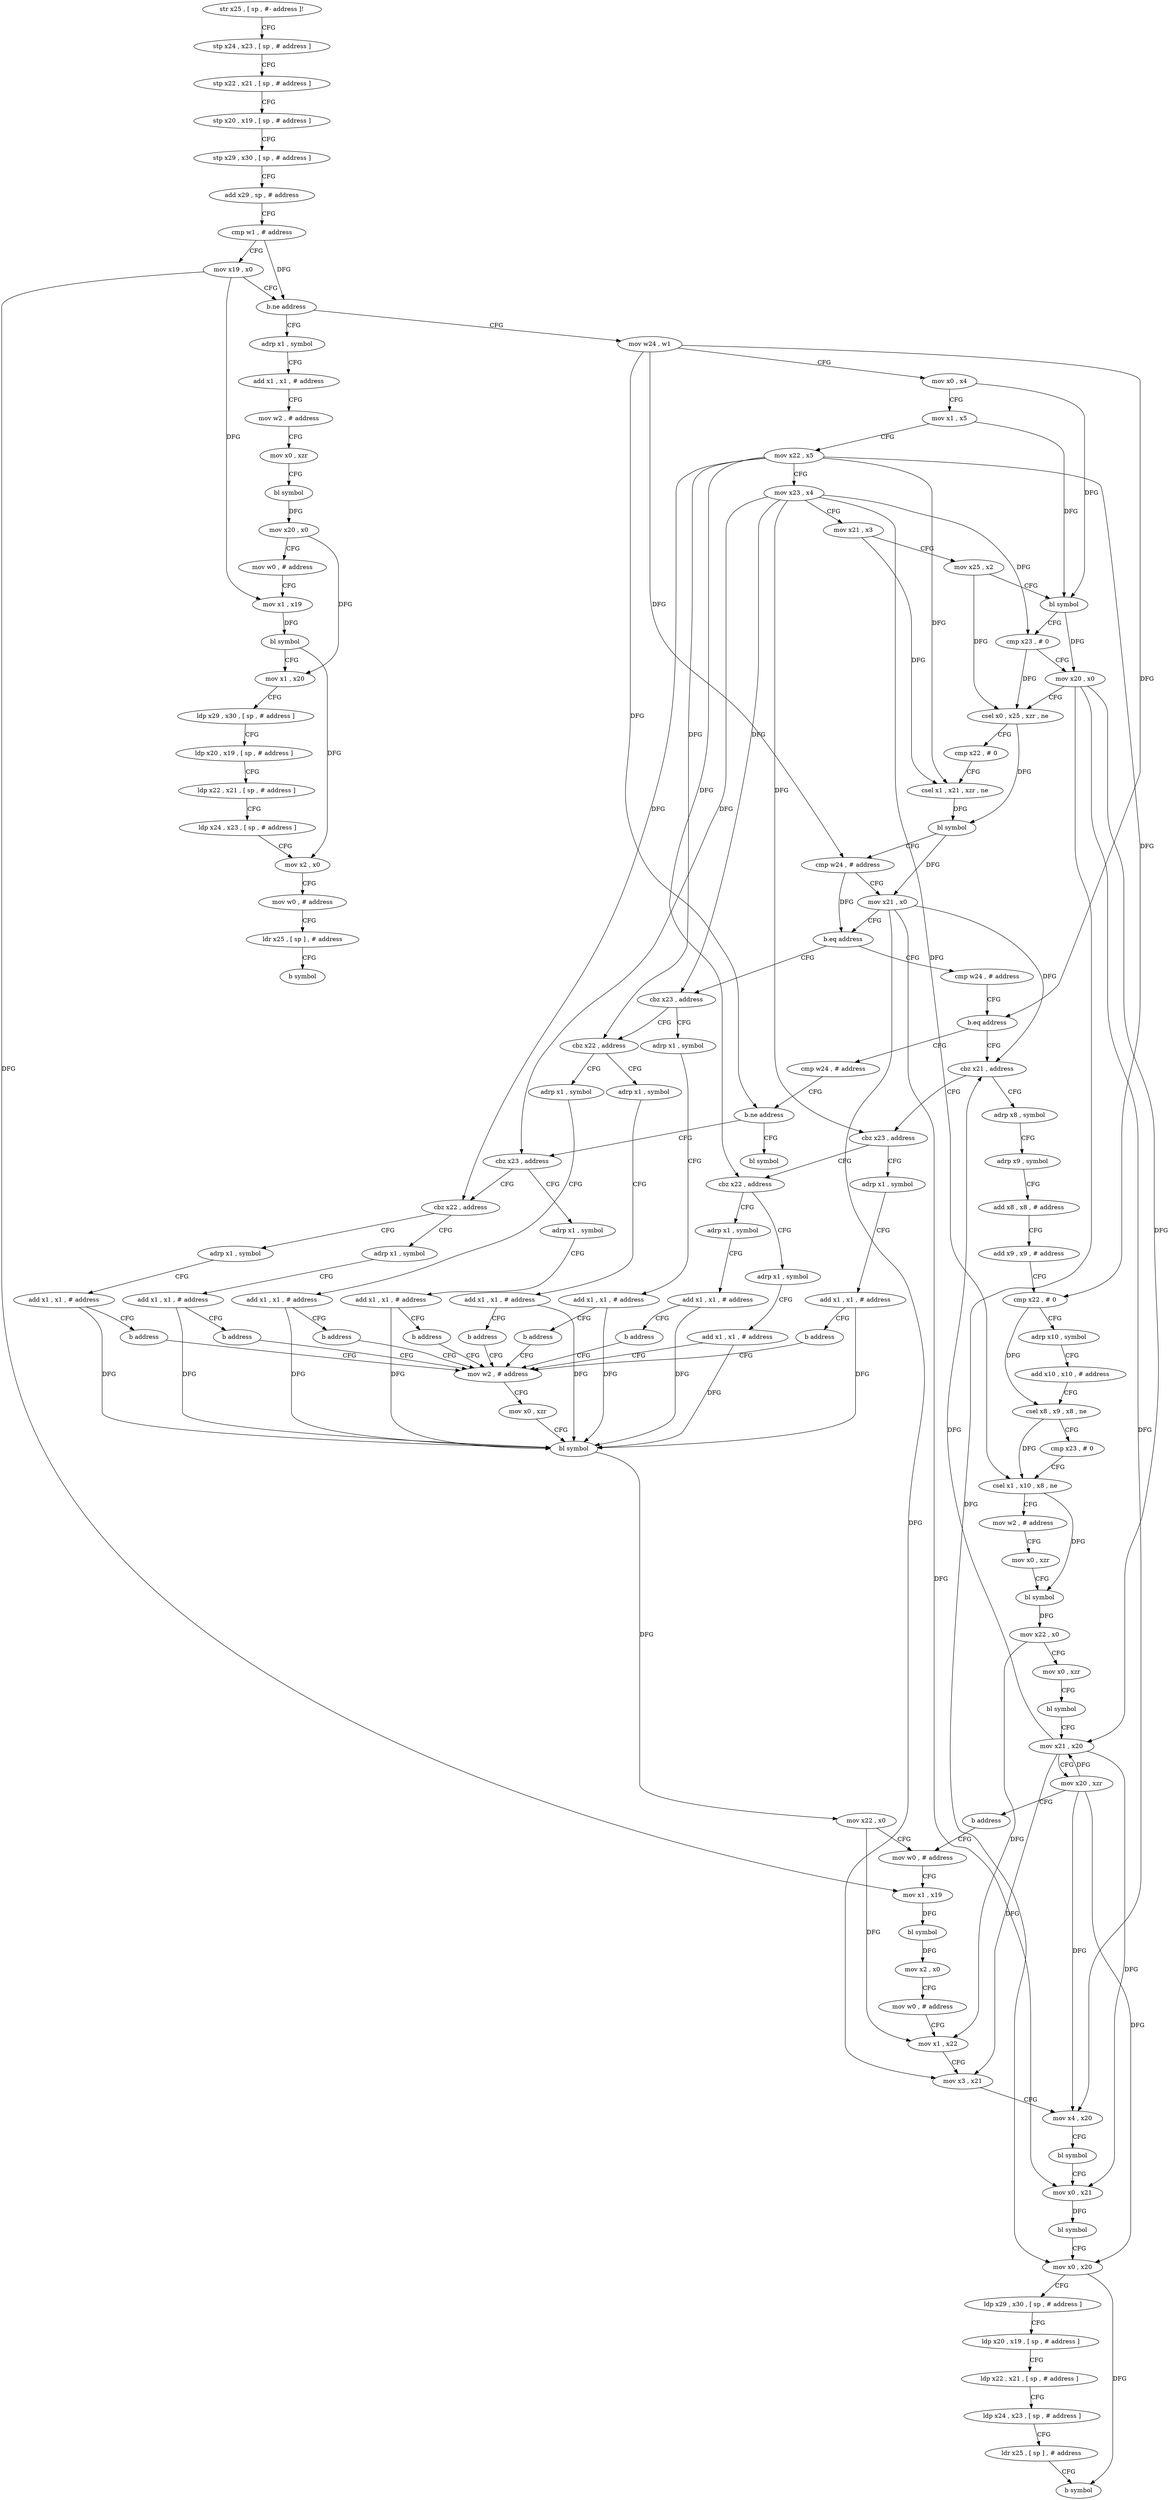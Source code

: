 digraph "func" {
"4207028" [label = "str x25 , [ sp , #- address ]!" ]
"4207032" [label = "stp x24 , x23 , [ sp , # address ]" ]
"4207036" [label = "stp x22 , x21 , [ sp , # address ]" ]
"4207040" [label = "stp x20 , x19 , [ sp , # address ]" ]
"4207044" [label = "stp x29 , x30 , [ sp , # address ]" ]
"4207048" [label = "add x29 , sp , # address" ]
"4207052" [label = "cmp w1 , # address" ]
"4207056" [label = "mov x19 , x0" ]
"4207060" [label = "b.ne address" ]
"4207136" [label = "mov w24 , w1" ]
"4207064" [label = "adrp x1 , symbol" ]
"4207140" [label = "mov x0 , x4" ]
"4207144" [label = "mov x1 , x5" ]
"4207148" [label = "mov x22 , x5" ]
"4207152" [label = "mov x23 , x4" ]
"4207156" [label = "mov x21 , x3" ]
"4207160" [label = "mov x25 , x2" ]
"4207164" [label = "bl symbol" ]
"4207168" [label = "cmp x23 , # 0" ]
"4207172" [label = "mov x20 , x0" ]
"4207176" [label = "csel x0 , x25 , xzr , ne" ]
"4207180" [label = "cmp x22 , # 0" ]
"4207184" [label = "csel x1 , x21 , xzr , ne" ]
"4207188" [label = "bl symbol" ]
"4207192" [label = "cmp w24 , # address" ]
"4207196" [label = "mov x21 , x0" ]
"4207200" [label = "b.eq address" ]
"4207256" [label = "cbz x23 , address" ]
"4207204" [label = "cmp w24 , # address" ]
"4207068" [label = "add x1 , x1 , # address" ]
"4207072" [label = "mov w2 , # address" ]
"4207076" [label = "mov x0 , xzr" ]
"4207080" [label = "bl symbol" ]
"4207084" [label = "mov x20 , x0" ]
"4207088" [label = "mov w0 , # address" ]
"4207092" [label = "mov x1 , x19" ]
"4207096" [label = "bl symbol" ]
"4207100" [label = "mov x1 , x20" ]
"4207104" [label = "ldp x29 , x30 , [ sp , # address ]" ]
"4207108" [label = "ldp x20 , x19 , [ sp , # address ]" ]
"4207112" [label = "ldp x22 , x21 , [ sp , # address ]" ]
"4207116" [label = "ldp x24 , x23 , [ sp , # address ]" ]
"4207120" [label = "mov x2 , x0" ]
"4207124" [label = "mov w0 , # address" ]
"4207128" [label = "ldr x25 , [ sp ] , # address" ]
"4207132" [label = "b symbol" ]
"4207364" [label = "cbz x22 , address" ]
"4207260" [label = "adrp x1 , symbol" ]
"4207208" [label = "b.eq address" ]
"4207236" [label = "cbz x21 , address" ]
"4207212" [label = "cmp w24 , # address" ]
"4207408" [label = "adrp x1 , symbol" ]
"4207368" [label = "adrp x1 , symbol" ]
"4207264" [label = "add x1 , x1 , # address" ]
"4207268" [label = "b address" ]
"4207428" [label = "mov w2 , # address" ]
"4207288" [label = "adrp x8 , symbol" ]
"4207240" [label = "cbz x23 , address" ]
"4207216" [label = "b.ne address" ]
"4207516" [label = "bl symbol" ]
"4207220" [label = "cbz x23 , address" ]
"4207412" [label = "add x1 , x1 , # address" ]
"4207416" [label = "b address" ]
"4207372" [label = "add x1 , x1 , # address" ]
"4207376" [label = "b address" ]
"4207432" [label = "mov x0 , xzr" ]
"4207436" [label = "bl symbol" ]
"4207440" [label = "mov x22 , x0" ]
"4207444" [label = "mov w0 , # address" ]
"4207292" [label = "adrp x9 , symbol" ]
"4207296" [label = "add x8 , x8 , # address" ]
"4207300" [label = "add x9 , x9 , # address" ]
"4207304" [label = "cmp x22 , # 0" ]
"4207308" [label = "adrp x10 , symbol" ]
"4207312" [label = "add x10 , x10 , # address" ]
"4207316" [label = "csel x8 , x9 , x8 , ne" ]
"4207320" [label = "cmp x23 , # 0" ]
"4207324" [label = "csel x1 , x10 , x8 , ne" ]
"4207328" [label = "mov w2 , # address" ]
"4207332" [label = "mov x0 , xzr" ]
"4207336" [label = "bl symbol" ]
"4207340" [label = "mov x22 , x0" ]
"4207344" [label = "mov x0 , xzr" ]
"4207348" [label = "bl symbol" ]
"4207352" [label = "mov x21 , x20" ]
"4207356" [label = "mov x20 , xzr" ]
"4207360" [label = "b address" ]
"4207380" [label = "cbz x22 , address" ]
"4207244" [label = "adrp x1 , symbol" ]
"4207272" [label = "cbz x22 , address" ]
"4207224" [label = "adrp x1 , symbol" ]
"4207448" [label = "mov x1 , x19" ]
"4207452" [label = "bl symbol" ]
"4207456" [label = "mov x2 , x0" ]
"4207460" [label = "mov w0 , # address" ]
"4207464" [label = "mov x1 , x22" ]
"4207468" [label = "mov x3 , x21" ]
"4207472" [label = "mov x4 , x20" ]
"4207476" [label = "bl symbol" ]
"4207480" [label = "mov x0 , x21" ]
"4207484" [label = "bl symbol" ]
"4207488" [label = "mov x0 , x20" ]
"4207492" [label = "ldp x29 , x30 , [ sp , # address ]" ]
"4207496" [label = "ldp x20 , x19 , [ sp , # address ]" ]
"4207500" [label = "ldp x22 , x21 , [ sp , # address ]" ]
"4207504" [label = "ldp x24 , x23 , [ sp , # address ]" ]
"4207508" [label = "ldr x25 , [ sp ] , # address" ]
"4207512" [label = "b symbol" ]
"4207420" [label = "adrp x1 , symbol" ]
"4207384" [label = "adrp x1 , symbol" ]
"4207248" [label = "add x1 , x1 , # address" ]
"4207252" [label = "b address" ]
"4207396" [label = "adrp x1 , symbol" ]
"4207276" [label = "adrp x1 , symbol" ]
"4207228" [label = "add x1 , x1 , # address" ]
"4207232" [label = "b address" ]
"4207424" [label = "add x1 , x1 , # address" ]
"4207388" [label = "add x1 , x1 , # address" ]
"4207392" [label = "b address" ]
"4207400" [label = "add x1 , x1 , # address" ]
"4207404" [label = "b address" ]
"4207280" [label = "add x1 , x1 , # address" ]
"4207284" [label = "b address" ]
"4207028" -> "4207032" [ label = "CFG" ]
"4207032" -> "4207036" [ label = "CFG" ]
"4207036" -> "4207040" [ label = "CFG" ]
"4207040" -> "4207044" [ label = "CFG" ]
"4207044" -> "4207048" [ label = "CFG" ]
"4207048" -> "4207052" [ label = "CFG" ]
"4207052" -> "4207056" [ label = "CFG" ]
"4207052" -> "4207060" [ label = "DFG" ]
"4207056" -> "4207060" [ label = "CFG" ]
"4207056" -> "4207092" [ label = "DFG" ]
"4207056" -> "4207448" [ label = "DFG" ]
"4207060" -> "4207136" [ label = "CFG" ]
"4207060" -> "4207064" [ label = "CFG" ]
"4207136" -> "4207140" [ label = "CFG" ]
"4207136" -> "4207192" [ label = "DFG" ]
"4207136" -> "4207208" [ label = "DFG" ]
"4207136" -> "4207216" [ label = "DFG" ]
"4207064" -> "4207068" [ label = "CFG" ]
"4207140" -> "4207144" [ label = "CFG" ]
"4207140" -> "4207164" [ label = "DFG" ]
"4207144" -> "4207148" [ label = "CFG" ]
"4207144" -> "4207164" [ label = "DFG" ]
"4207148" -> "4207152" [ label = "CFG" ]
"4207148" -> "4207184" [ label = "DFG" ]
"4207148" -> "4207364" [ label = "DFG" ]
"4207148" -> "4207304" [ label = "DFG" ]
"4207148" -> "4207380" [ label = "DFG" ]
"4207148" -> "4207272" [ label = "DFG" ]
"4207152" -> "4207156" [ label = "CFG" ]
"4207152" -> "4207168" [ label = "DFG" ]
"4207152" -> "4207256" [ label = "DFG" ]
"4207152" -> "4207240" [ label = "DFG" ]
"4207152" -> "4207220" [ label = "DFG" ]
"4207152" -> "4207324" [ label = "DFG" ]
"4207156" -> "4207160" [ label = "CFG" ]
"4207156" -> "4207184" [ label = "DFG" ]
"4207160" -> "4207164" [ label = "CFG" ]
"4207160" -> "4207176" [ label = "DFG" ]
"4207164" -> "4207168" [ label = "CFG" ]
"4207164" -> "4207172" [ label = "DFG" ]
"4207168" -> "4207172" [ label = "CFG" ]
"4207168" -> "4207176" [ label = "DFG" ]
"4207172" -> "4207176" [ label = "CFG" ]
"4207172" -> "4207472" [ label = "DFG" ]
"4207172" -> "4207488" [ label = "DFG" ]
"4207172" -> "4207352" [ label = "DFG" ]
"4207176" -> "4207180" [ label = "CFG" ]
"4207176" -> "4207188" [ label = "DFG" ]
"4207180" -> "4207184" [ label = "CFG" ]
"4207184" -> "4207188" [ label = "DFG" ]
"4207188" -> "4207192" [ label = "CFG" ]
"4207188" -> "4207196" [ label = "DFG" ]
"4207192" -> "4207196" [ label = "CFG" ]
"4207192" -> "4207200" [ label = "DFG" ]
"4207196" -> "4207200" [ label = "CFG" ]
"4207196" -> "4207236" [ label = "DFG" ]
"4207196" -> "4207468" [ label = "DFG" ]
"4207196" -> "4207480" [ label = "DFG" ]
"4207200" -> "4207256" [ label = "CFG" ]
"4207200" -> "4207204" [ label = "CFG" ]
"4207256" -> "4207364" [ label = "CFG" ]
"4207256" -> "4207260" [ label = "CFG" ]
"4207204" -> "4207208" [ label = "CFG" ]
"4207068" -> "4207072" [ label = "CFG" ]
"4207072" -> "4207076" [ label = "CFG" ]
"4207076" -> "4207080" [ label = "CFG" ]
"4207080" -> "4207084" [ label = "DFG" ]
"4207084" -> "4207088" [ label = "CFG" ]
"4207084" -> "4207100" [ label = "DFG" ]
"4207088" -> "4207092" [ label = "CFG" ]
"4207092" -> "4207096" [ label = "DFG" ]
"4207096" -> "4207100" [ label = "CFG" ]
"4207096" -> "4207120" [ label = "DFG" ]
"4207100" -> "4207104" [ label = "CFG" ]
"4207104" -> "4207108" [ label = "CFG" ]
"4207108" -> "4207112" [ label = "CFG" ]
"4207112" -> "4207116" [ label = "CFG" ]
"4207116" -> "4207120" [ label = "CFG" ]
"4207120" -> "4207124" [ label = "CFG" ]
"4207124" -> "4207128" [ label = "CFG" ]
"4207128" -> "4207132" [ label = "CFG" ]
"4207364" -> "4207408" [ label = "CFG" ]
"4207364" -> "4207368" [ label = "CFG" ]
"4207260" -> "4207264" [ label = "CFG" ]
"4207208" -> "4207236" [ label = "CFG" ]
"4207208" -> "4207212" [ label = "CFG" ]
"4207236" -> "4207288" [ label = "CFG" ]
"4207236" -> "4207240" [ label = "CFG" ]
"4207212" -> "4207216" [ label = "CFG" ]
"4207408" -> "4207412" [ label = "CFG" ]
"4207368" -> "4207372" [ label = "CFG" ]
"4207264" -> "4207268" [ label = "CFG" ]
"4207264" -> "4207436" [ label = "DFG" ]
"4207268" -> "4207428" [ label = "CFG" ]
"4207428" -> "4207432" [ label = "CFG" ]
"4207288" -> "4207292" [ label = "CFG" ]
"4207240" -> "4207380" [ label = "CFG" ]
"4207240" -> "4207244" [ label = "CFG" ]
"4207216" -> "4207516" [ label = "CFG" ]
"4207216" -> "4207220" [ label = "CFG" ]
"4207220" -> "4207272" [ label = "CFG" ]
"4207220" -> "4207224" [ label = "CFG" ]
"4207412" -> "4207416" [ label = "CFG" ]
"4207412" -> "4207436" [ label = "DFG" ]
"4207416" -> "4207428" [ label = "CFG" ]
"4207372" -> "4207376" [ label = "CFG" ]
"4207372" -> "4207436" [ label = "DFG" ]
"4207376" -> "4207428" [ label = "CFG" ]
"4207432" -> "4207436" [ label = "CFG" ]
"4207436" -> "4207440" [ label = "DFG" ]
"4207440" -> "4207444" [ label = "CFG" ]
"4207440" -> "4207464" [ label = "DFG" ]
"4207444" -> "4207448" [ label = "CFG" ]
"4207292" -> "4207296" [ label = "CFG" ]
"4207296" -> "4207300" [ label = "CFG" ]
"4207300" -> "4207304" [ label = "CFG" ]
"4207304" -> "4207308" [ label = "CFG" ]
"4207304" -> "4207316" [ label = "DFG" ]
"4207308" -> "4207312" [ label = "CFG" ]
"4207312" -> "4207316" [ label = "CFG" ]
"4207316" -> "4207320" [ label = "CFG" ]
"4207316" -> "4207324" [ label = "DFG" ]
"4207320" -> "4207324" [ label = "CFG" ]
"4207324" -> "4207328" [ label = "CFG" ]
"4207324" -> "4207336" [ label = "DFG" ]
"4207328" -> "4207332" [ label = "CFG" ]
"4207332" -> "4207336" [ label = "CFG" ]
"4207336" -> "4207340" [ label = "DFG" ]
"4207340" -> "4207344" [ label = "CFG" ]
"4207340" -> "4207464" [ label = "DFG" ]
"4207344" -> "4207348" [ label = "CFG" ]
"4207348" -> "4207352" [ label = "CFG" ]
"4207352" -> "4207356" [ label = "CFG" ]
"4207352" -> "4207236" [ label = "DFG" ]
"4207352" -> "4207468" [ label = "DFG" ]
"4207352" -> "4207480" [ label = "DFG" ]
"4207356" -> "4207360" [ label = "CFG" ]
"4207356" -> "4207472" [ label = "DFG" ]
"4207356" -> "4207488" [ label = "DFG" ]
"4207356" -> "4207352" [ label = "DFG" ]
"4207360" -> "4207444" [ label = "CFG" ]
"4207380" -> "4207420" [ label = "CFG" ]
"4207380" -> "4207384" [ label = "CFG" ]
"4207244" -> "4207248" [ label = "CFG" ]
"4207272" -> "4207396" [ label = "CFG" ]
"4207272" -> "4207276" [ label = "CFG" ]
"4207224" -> "4207228" [ label = "CFG" ]
"4207448" -> "4207452" [ label = "DFG" ]
"4207452" -> "4207456" [ label = "DFG" ]
"4207456" -> "4207460" [ label = "CFG" ]
"4207460" -> "4207464" [ label = "CFG" ]
"4207464" -> "4207468" [ label = "CFG" ]
"4207468" -> "4207472" [ label = "CFG" ]
"4207472" -> "4207476" [ label = "CFG" ]
"4207476" -> "4207480" [ label = "CFG" ]
"4207480" -> "4207484" [ label = "DFG" ]
"4207484" -> "4207488" [ label = "CFG" ]
"4207488" -> "4207492" [ label = "CFG" ]
"4207488" -> "4207512" [ label = "DFG" ]
"4207492" -> "4207496" [ label = "CFG" ]
"4207496" -> "4207500" [ label = "CFG" ]
"4207500" -> "4207504" [ label = "CFG" ]
"4207504" -> "4207508" [ label = "CFG" ]
"4207508" -> "4207512" [ label = "CFG" ]
"4207420" -> "4207424" [ label = "CFG" ]
"4207384" -> "4207388" [ label = "CFG" ]
"4207248" -> "4207252" [ label = "CFG" ]
"4207248" -> "4207436" [ label = "DFG" ]
"4207252" -> "4207428" [ label = "CFG" ]
"4207396" -> "4207400" [ label = "CFG" ]
"4207276" -> "4207280" [ label = "CFG" ]
"4207228" -> "4207232" [ label = "CFG" ]
"4207228" -> "4207436" [ label = "DFG" ]
"4207232" -> "4207428" [ label = "CFG" ]
"4207424" -> "4207428" [ label = "CFG" ]
"4207424" -> "4207436" [ label = "DFG" ]
"4207388" -> "4207392" [ label = "CFG" ]
"4207388" -> "4207436" [ label = "DFG" ]
"4207392" -> "4207428" [ label = "CFG" ]
"4207400" -> "4207404" [ label = "CFG" ]
"4207400" -> "4207436" [ label = "DFG" ]
"4207404" -> "4207428" [ label = "CFG" ]
"4207280" -> "4207284" [ label = "CFG" ]
"4207280" -> "4207436" [ label = "DFG" ]
"4207284" -> "4207428" [ label = "CFG" ]
}
